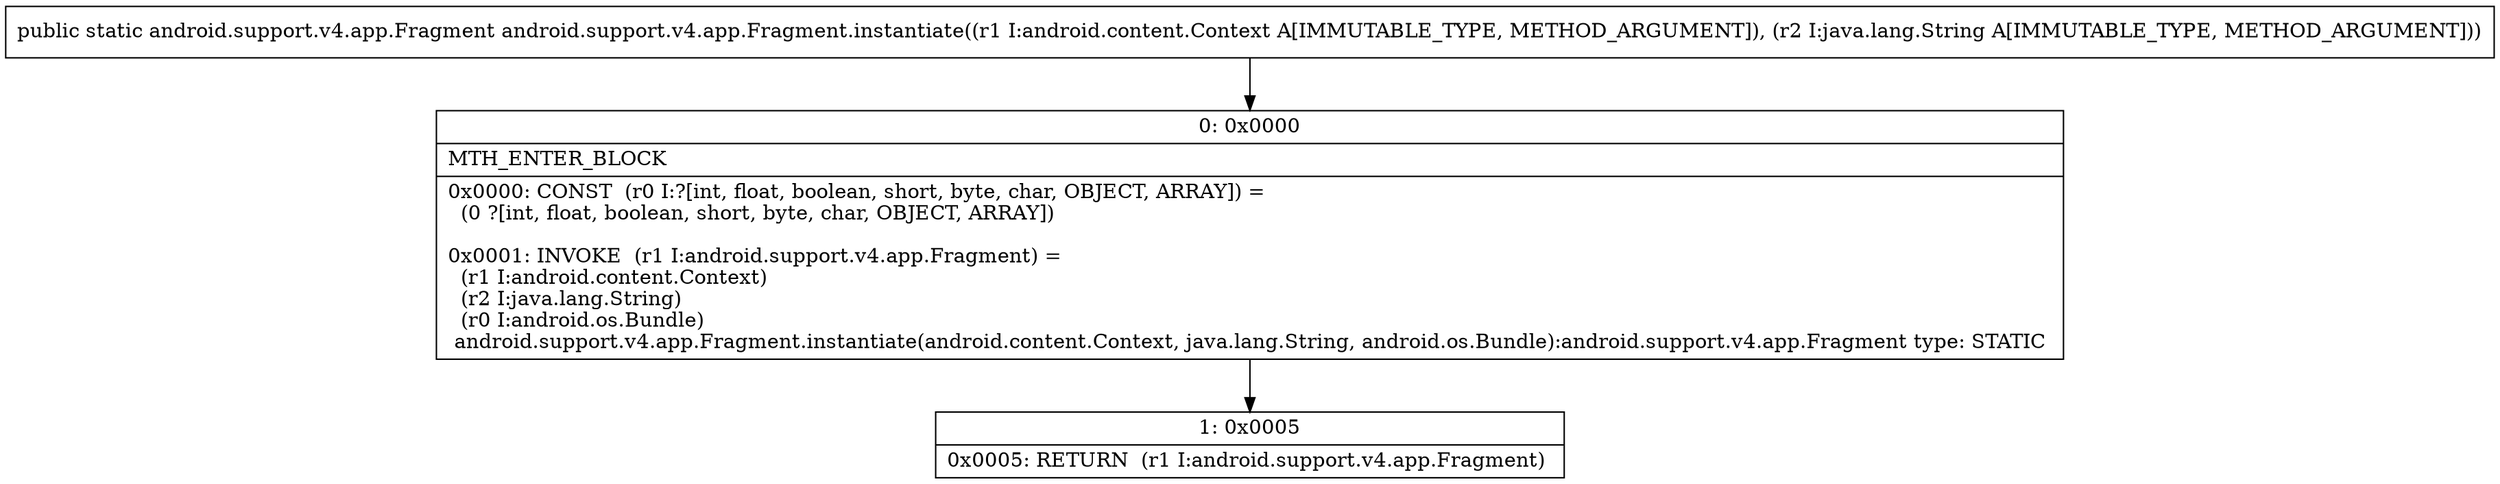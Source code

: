 digraph "CFG forandroid.support.v4.app.Fragment.instantiate(Landroid\/content\/Context;Ljava\/lang\/String;)Landroid\/support\/v4\/app\/Fragment;" {
Node_0 [shape=record,label="{0\:\ 0x0000|MTH_ENTER_BLOCK\l|0x0000: CONST  (r0 I:?[int, float, boolean, short, byte, char, OBJECT, ARRAY]) = \l  (0 ?[int, float, boolean, short, byte, char, OBJECT, ARRAY])\l \l0x0001: INVOKE  (r1 I:android.support.v4.app.Fragment) = \l  (r1 I:android.content.Context)\l  (r2 I:java.lang.String)\l  (r0 I:android.os.Bundle)\l android.support.v4.app.Fragment.instantiate(android.content.Context, java.lang.String, android.os.Bundle):android.support.v4.app.Fragment type: STATIC \l}"];
Node_1 [shape=record,label="{1\:\ 0x0005|0x0005: RETURN  (r1 I:android.support.v4.app.Fragment) \l}"];
MethodNode[shape=record,label="{public static android.support.v4.app.Fragment android.support.v4.app.Fragment.instantiate((r1 I:android.content.Context A[IMMUTABLE_TYPE, METHOD_ARGUMENT]), (r2 I:java.lang.String A[IMMUTABLE_TYPE, METHOD_ARGUMENT])) }"];
MethodNode -> Node_0;
Node_0 -> Node_1;
}

